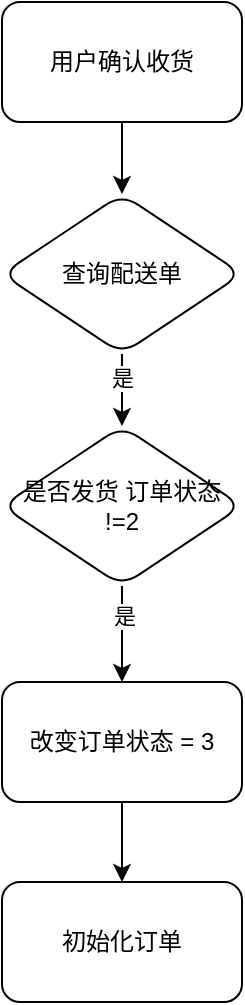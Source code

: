 <mxfile version="15.8.2" type="github">
  <diagram id="6hybmaL1eSnBTan81qKj" name="Page-1">
    <mxGraphModel dx="788" dy="452" grid="1" gridSize="4" guides="1" tooltips="1" connect="1" arrows="1" fold="1" page="1" pageScale="1" pageWidth="1169" pageHeight="1654" math="0" shadow="0">
      <root>
        <mxCell id="0" />
        <mxCell id="1" parent="0" />
        <mxCell id="InvX3_PrvTnMnX5K2X4x-10" value="" style="edgeStyle=orthogonalEdgeStyle;rounded=0;orthogonalLoop=1;jettySize=auto;html=1;" edge="1" parent="1" source="InvX3_PrvTnMnX5K2X4x-6" target="InvX3_PrvTnMnX5K2X4x-9">
          <mxGeometry relative="1" as="geometry" />
        </mxCell>
        <mxCell id="InvX3_PrvTnMnX5K2X4x-6" value="用户确认收货" style="rounded=1;whiteSpace=wrap;html=1;" vertex="1" parent="1">
          <mxGeometry x="330" y="40" width="120" height="60" as="geometry" />
        </mxCell>
        <mxCell id="InvX3_PrvTnMnX5K2X4x-12" value="" style="edgeStyle=orthogonalEdgeStyle;rounded=0;orthogonalLoop=1;jettySize=auto;html=1;" edge="1" parent="1" source="InvX3_PrvTnMnX5K2X4x-9" target="InvX3_PrvTnMnX5K2X4x-11">
          <mxGeometry relative="1" as="geometry" />
        </mxCell>
        <mxCell id="InvX3_PrvTnMnX5K2X4x-13" value="是" style="edgeLabel;html=1;align=center;verticalAlign=middle;resizable=0;points=[];" vertex="1" connectable="0" parent="InvX3_PrvTnMnX5K2X4x-12">
          <mxGeometry x="-0.455" relative="1" as="geometry">
            <mxPoint as="offset" />
          </mxGeometry>
        </mxCell>
        <mxCell id="InvX3_PrvTnMnX5K2X4x-9" value="查询配送单" style="rhombus;whiteSpace=wrap;html=1;rounded=1;" vertex="1" parent="1">
          <mxGeometry x="330" y="136" width="120" height="80" as="geometry" />
        </mxCell>
        <mxCell id="InvX3_PrvTnMnX5K2X4x-15" value="" style="edgeStyle=orthogonalEdgeStyle;rounded=0;orthogonalLoop=1;jettySize=auto;html=1;" edge="1" parent="1" source="InvX3_PrvTnMnX5K2X4x-11" target="InvX3_PrvTnMnX5K2X4x-14">
          <mxGeometry relative="1" as="geometry" />
        </mxCell>
        <mxCell id="InvX3_PrvTnMnX5K2X4x-16" value="是" style="edgeLabel;html=1;align=center;verticalAlign=middle;resizable=0;points=[];" vertex="1" connectable="0" parent="InvX3_PrvTnMnX5K2X4x-15">
          <mxGeometry x="-0.386" y="1" relative="1" as="geometry">
            <mxPoint as="offset" />
          </mxGeometry>
        </mxCell>
        <mxCell id="InvX3_PrvTnMnX5K2X4x-11" value="是否发货 订单状态&lt;br&gt;!=2" style="rhombus;whiteSpace=wrap;html=1;rounded=1;" vertex="1" parent="1">
          <mxGeometry x="330" y="252" width="120" height="80" as="geometry" />
        </mxCell>
        <mxCell id="InvX3_PrvTnMnX5K2X4x-20" value="" style="edgeStyle=orthogonalEdgeStyle;rounded=0;orthogonalLoop=1;jettySize=auto;html=1;" edge="1" parent="1" source="InvX3_PrvTnMnX5K2X4x-14" target="InvX3_PrvTnMnX5K2X4x-19">
          <mxGeometry relative="1" as="geometry" />
        </mxCell>
        <mxCell id="InvX3_PrvTnMnX5K2X4x-14" value="改变订单状态 = 3" style="whiteSpace=wrap;html=1;rounded=1;" vertex="1" parent="1">
          <mxGeometry x="330" y="380" width="120" height="60" as="geometry" />
        </mxCell>
        <mxCell id="InvX3_PrvTnMnX5K2X4x-19" value="初始化订单" style="whiteSpace=wrap;html=1;rounded=1;" vertex="1" parent="1">
          <mxGeometry x="330" y="480" width="120" height="60" as="geometry" />
        </mxCell>
      </root>
    </mxGraphModel>
  </diagram>
</mxfile>
